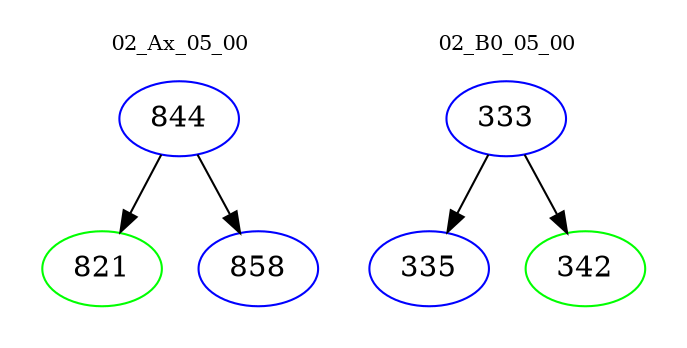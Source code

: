 digraph{
subgraph cluster_0 {
color = white
label = "02_Ax_05_00";
fontsize=10;
T0_844 [label="844", color="blue"]
T0_844 -> T0_821 [color="black"]
T0_821 [label="821", color="green"]
T0_844 -> T0_858 [color="black"]
T0_858 [label="858", color="blue"]
}
subgraph cluster_1 {
color = white
label = "02_B0_05_00";
fontsize=10;
T1_333 [label="333", color="blue"]
T1_333 -> T1_335 [color="black"]
T1_335 [label="335", color="blue"]
T1_333 -> T1_342 [color="black"]
T1_342 [label="342", color="green"]
}
}
